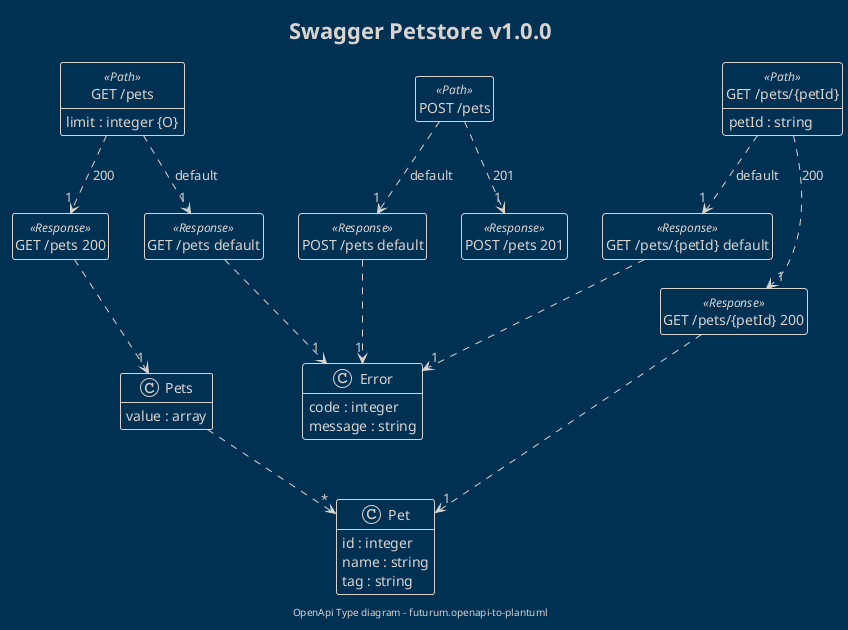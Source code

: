 @startuml OpenApi Type diagram

hide <<Path>> circle
hide <<Response>> circle
hide <<Parameter>> circle
hide empty methods
hide empty fields
set namespaceSeparator none

!theme blueprint
title Swagger Petstore v1.0.0
footer OpenApi Type diagram - futurum.openapi-to-plantuml
class "GET /pets" <<Path>> {
{field} limit : integer {O}
}

class "GET /pets 200" <<Response>> { }
class "GET /pets default" <<Response>> { }
class "POST /pets" <<Path>> {
}

class "POST /pets 201" <<Response>> { }
class "POST /pets default" <<Response>> { }
class "GET /pets/{petId}" <<Path>> {
{field} petId : string
}

class "GET /pets/{petId} 200" <<Response>> { }
class "GET /pets/{petId} default" <<Response>> { }
class "Pet" {
{field} id : integer
{field} name : string
{field} tag : string
}

class "Pets" {
{field} value : array
}

class "Error" {
{field} code : integer
{field} message : string
}

"GET /pets" ..> "1" "GET /pets 200" : "200"
"GET /pets 200" ..> "1" "Pets"
"GET /pets" ..> "1" "GET /pets default" : "default"
"GET /pets default" ..> "1" "Error"
"POST /pets" ..> "1" "POST /pets 201" : "201"
"POST /pets" ..> "1" "POST /pets default" : "default"
"POST /pets default" ..> "1" "Error"
"GET /pets/{petId}" ..> "1" "GET /pets/{petId} 200" : "200"
"GET /pets/{petId} 200" ..> "1" "Pet"
"GET /pets/{petId}" ..> "1" "GET /pets/{petId} default" : "default"
"GET /pets/{petId} default" ..> "1" "Error"
"Pets" ..> "*" "Pet"


@enduml